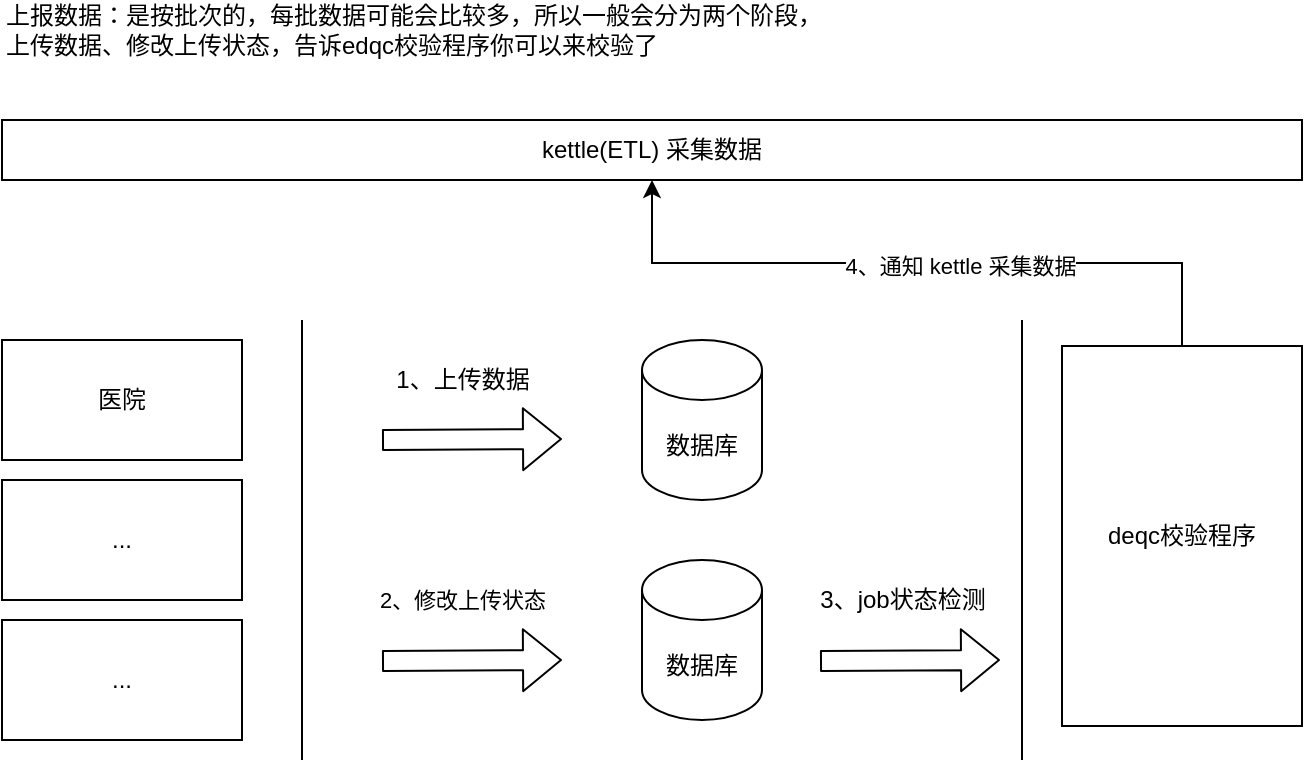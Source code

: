 <mxfile version="14.5.3" type="github">
  <diagram name="Page-1" id="e7e014a7-5840-1c2e-5031-d8a46d1fe8dd">
    <mxGraphModel dx="1127" dy="771" grid="1" gridSize="10" guides="1" tooltips="1" connect="1" arrows="1" fold="1" page="1" pageScale="1" pageWidth="1169" pageHeight="826" background="#ffffff" math="0" shadow="0">
      <root>
        <mxCell id="0" />
        <mxCell id="1" parent="0" />
        <mxCell id="0YEeuuM1pXPuXUxN5WPs-51" value="医院" style="rounded=0;whiteSpace=wrap;html=1;" vertex="1" parent="1">
          <mxGeometry x="120" y="280" width="120" height="60" as="geometry" />
        </mxCell>
        <mxCell id="0YEeuuM1pXPuXUxN5WPs-52" value="..." style="rounded=0;whiteSpace=wrap;html=1;" vertex="1" parent="1">
          <mxGeometry x="120" y="350" width="120" height="60" as="geometry" />
        </mxCell>
        <mxCell id="0YEeuuM1pXPuXUxN5WPs-53" value="..." style="rounded=0;whiteSpace=wrap;html=1;" vertex="1" parent="1">
          <mxGeometry x="120" y="420" width="120" height="60" as="geometry" />
        </mxCell>
        <mxCell id="0YEeuuM1pXPuXUxN5WPs-54" value="数据库" style="shape=cylinder3;whiteSpace=wrap;html=1;boundedLbl=1;backgroundOutline=1;size=15;" vertex="1" parent="1">
          <mxGeometry x="440" y="280" width="60" height="80" as="geometry" />
        </mxCell>
        <mxCell id="0YEeuuM1pXPuXUxN5WPs-58" value="" style="endArrow=none;html=1;" edge="1" parent="1">
          <mxGeometry width="50" height="50" relative="1" as="geometry">
            <mxPoint x="270" y="490" as="sourcePoint" />
            <mxPoint x="270" y="270" as="targetPoint" />
          </mxGeometry>
        </mxCell>
        <mxCell id="0YEeuuM1pXPuXUxN5WPs-61" value="上报数据：是按批次的，每批数据可能会比较多，所以一般会分为两个阶段，&lt;br&gt;上传数据、修改上传状态，告诉edqc校验程序你可以来校验了" style="text;html=1;align=left;verticalAlign=middle;resizable=0;points=[];autosize=1;" vertex="1" parent="1">
          <mxGeometry x="120" y="110" width="420" height="30" as="geometry" />
        </mxCell>
        <mxCell id="0YEeuuM1pXPuXUxN5WPs-62" value="数据库" style="shape=cylinder3;whiteSpace=wrap;html=1;boundedLbl=1;backgroundOutline=1;size=15;" vertex="1" parent="1">
          <mxGeometry x="440" y="390" width="60" height="80" as="geometry" />
        </mxCell>
        <mxCell id="0YEeuuM1pXPuXUxN5WPs-59" value="" style="shape=flexArrow;endArrow=classic;html=1;" edge="1" parent="1">
          <mxGeometry x="310" y="290" width="50" height="50" as="geometry">
            <mxPoint x="310" y="330" as="sourcePoint" />
            <mxPoint x="400" y="329.5" as="targetPoint" />
          </mxGeometry>
        </mxCell>
        <mxCell id="0YEeuuM1pXPuXUxN5WPs-60" value="1、上传数据" style="text;html=1;align=center;verticalAlign=middle;resizable=0;points=[];autosize=1;" vertex="1" parent="1">
          <mxGeometry x="310" y="290" width="80" height="20" as="geometry" />
        </mxCell>
        <mxCell id="0YEeuuM1pXPuXUxN5WPs-63" value="" style="shape=flexArrow;endArrow=classic;html=1;" edge="1" parent="1">
          <mxGeometry x="290" y="410" width="50" height="50" as="geometry">
            <mxPoint x="310" y="440.5" as="sourcePoint" />
            <mxPoint x="400" y="440" as="targetPoint" />
          </mxGeometry>
        </mxCell>
        <mxCell id="0YEeuuM1pXPuXUxN5WPs-64" value="&lt;span style=&quot;font-size: 11px ; background-color: rgb(255 , 255 , 255)&quot;&gt;2、修改上传状态&lt;/span&gt;" style="text;html=1;align=center;verticalAlign=middle;resizable=0;points=[];autosize=1;" vertex="1" parent="1">
          <mxGeometry x="295" y="400" width="110" height="20" as="geometry" />
        </mxCell>
        <mxCell id="0YEeuuM1pXPuXUxN5WPs-68" value="" style="shape=flexArrow;endArrow=classic;html=1;" edge="1" parent="1">
          <mxGeometry x="509" y="410" width="50" height="50" as="geometry">
            <mxPoint x="529" y="440.5" as="sourcePoint" />
            <mxPoint x="619" y="440" as="targetPoint" />
          </mxGeometry>
        </mxCell>
        <mxCell id="0YEeuuM1pXPuXUxN5WPs-69" value="3、job状态检测" style="text;html=1;align=center;verticalAlign=middle;resizable=0;points=[];autosize=1;" vertex="1" parent="1">
          <mxGeometry x="520" y="400" width="100" height="20" as="geometry" />
        </mxCell>
        <mxCell id="0YEeuuM1pXPuXUxN5WPs-70" value="" style="endArrow=none;html=1;" edge="1" parent="1">
          <mxGeometry width="50" height="50" relative="1" as="geometry">
            <mxPoint x="630" y="490" as="sourcePoint" />
            <mxPoint x="630" y="270" as="targetPoint" />
          </mxGeometry>
        </mxCell>
        <mxCell id="0YEeuuM1pXPuXUxN5WPs-76" value="" style="edgeStyle=orthogonalEdgeStyle;rounded=0;orthogonalLoop=1;jettySize=auto;html=1;" edge="1" parent="1" source="0YEeuuM1pXPuXUxN5WPs-71" target="0YEeuuM1pXPuXUxN5WPs-75">
          <mxGeometry relative="1" as="geometry" />
        </mxCell>
        <mxCell id="0YEeuuM1pXPuXUxN5WPs-77" value="4、通知 kettle 采集数据" style="edgeLabel;html=1;align=center;verticalAlign=middle;resizable=0;points=[];" vertex="1" connectable="0" parent="0YEeuuM1pXPuXUxN5WPs-76">
          <mxGeometry x="-0.115" y="1" relative="1" as="geometry">
            <mxPoint x="1" as="offset" />
          </mxGeometry>
        </mxCell>
        <mxCell id="0YEeuuM1pXPuXUxN5WPs-71" value="&lt;span&gt;deqc校验程序&lt;/span&gt;" style="rounded=0;whiteSpace=wrap;html=1;" vertex="1" parent="1">
          <mxGeometry x="650" y="283" width="120" height="190" as="geometry" />
        </mxCell>
        <mxCell id="0YEeuuM1pXPuXUxN5WPs-75" value="kettle(ETL) 采集数据" style="rounded=0;whiteSpace=wrap;html=1;" vertex="1" parent="1">
          <mxGeometry x="120" y="170" width="650" height="30" as="geometry" />
        </mxCell>
      </root>
    </mxGraphModel>
  </diagram>
</mxfile>
